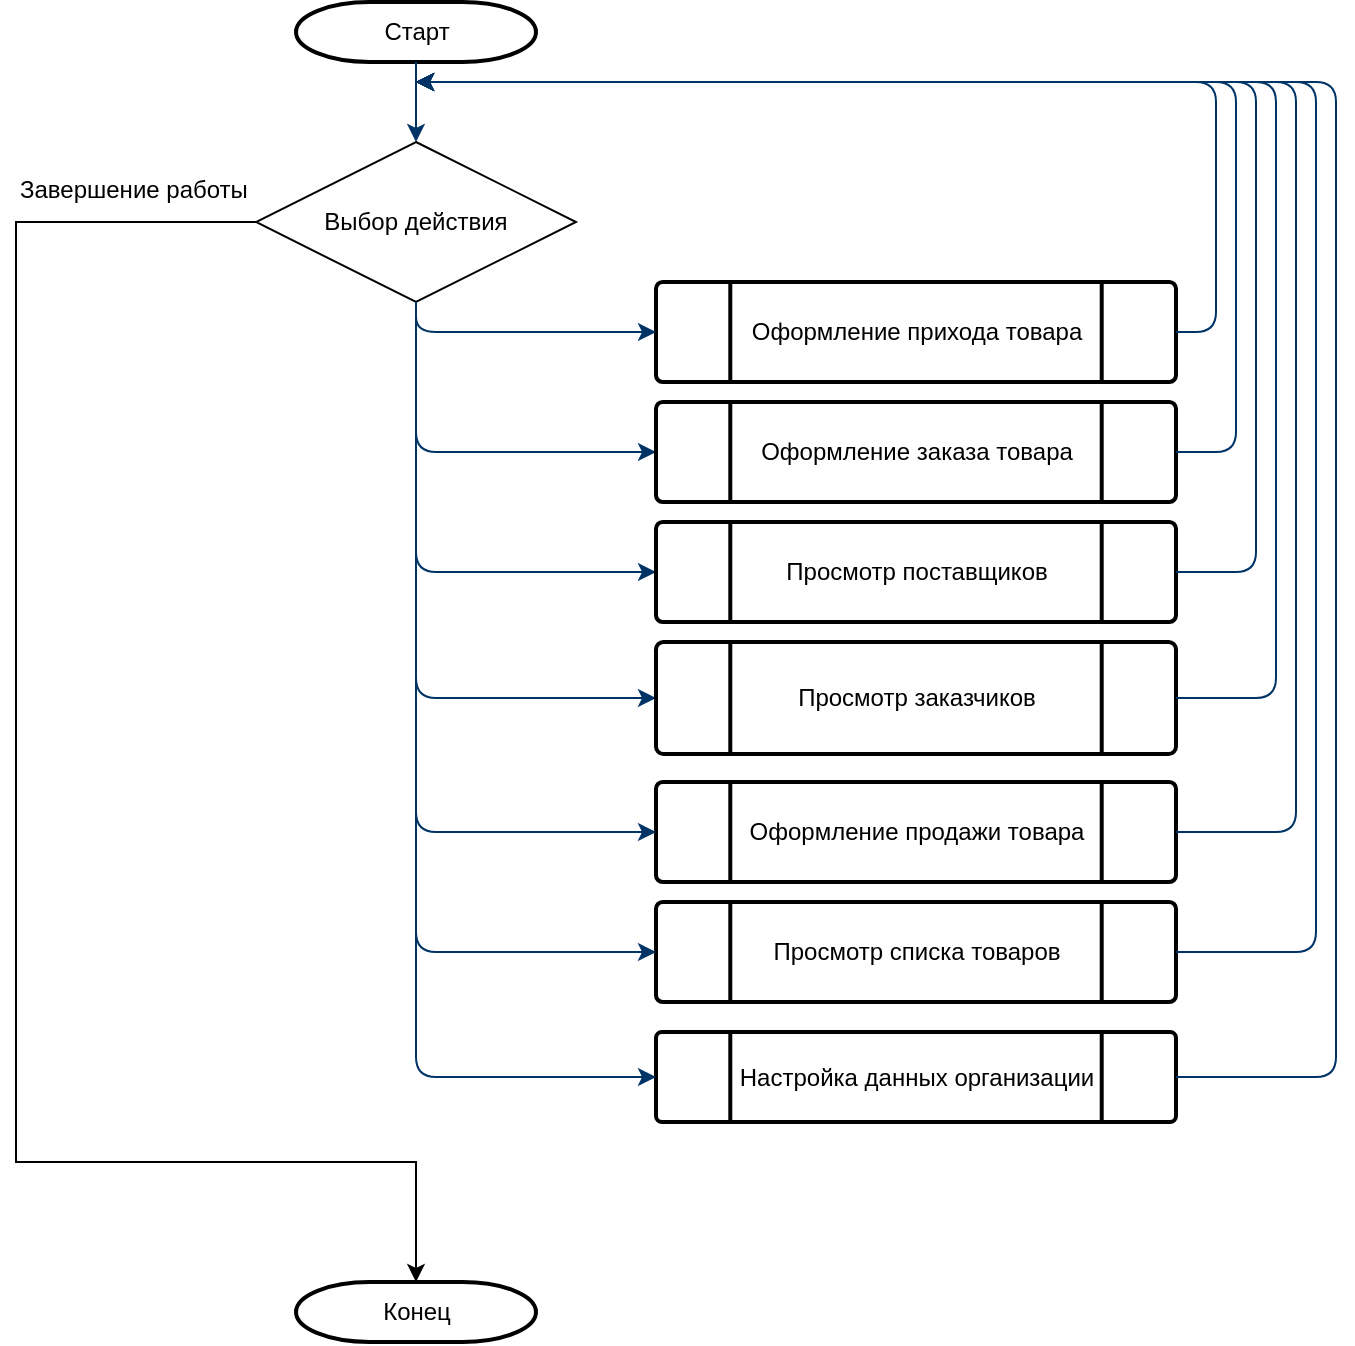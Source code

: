 <mxfile version="22.1.2" type="device">
  <diagram id="6a731a19-8d31-9384-78a2-239565b7b9f0" name="Page-1">
    <mxGraphModel dx="1178" dy="790" grid="1" gridSize="10" guides="1" tooltips="1" connect="1" arrows="1" fold="1" page="1" pageScale="1" pageWidth="1169" pageHeight="827" background="none" math="0" shadow="0">
      <root>
        <mxCell id="0" />
        <mxCell id="1" parent="0" />
        <mxCell id="2" value="Старт" style="shape=mxgraph.flowchart.terminator;strokeWidth=2;gradientColor=none;gradientDirection=north;fontStyle=0;html=1;" parent="1" vertex="1">
          <mxGeometry x="260" y="60" width="120" height="30" as="geometry" />
        </mxCell>
        <mxCell id="7" style="fontStyle=1;strokeColor=#003366;strokeWidth=1;html=1;" parent="1" source="2" edge="1">
          <mxGeometry relative="1" as="geometry">
            <mxPoint x="320" y="130" as="targetPoint" />
          </mxGeometry>
        </mxCell>
        <mxCell id="11" value="Завершение работы" style="text;fontStyle=0;html=1;strokeColor=none;gradientColor=none;fillColor=none;strokeWidth=2;" parent="1" vertex="1">
          <mxGeometry x="120" y="140" width="40" height="26" as="geometry" />
        </mxCell>
        <mxCell id="12" value="" style="edgeStyle=elbowEdgeStyle;elbow=horizontal;fontColor=#001933;fontStyle=1;strokeColor=#003366;strokeWidth=1;html=1;entryX=0;entryY=0.5;entryDx=0;entryDy=0;entryPerimeter=0;exitX=0.5;exitY=1;exitDx=0;exitDy=0;" parent="1" target="fPWqJdFwDeFb3AUVVMSi-60" edge="1" source="fPWqJdFwDeFb3AUVVMSi-57">
          <mxGeometry width="100" height="100" as="geometry">
            <mxPoint x="410" y="170" as="sourcePoint" />
            <mxPoint x="680" y="146" as="targetPoint" />
            <Array as="points">
              <mxPoint x="320" y="320" />
            </Array>
          </mxGeometry>
        </mxCell>
        <mxCell id="16" value="" style="edgeStyle=elbowEdgeStyle;elbow=horizontal;fontStyle=1;strokeColor=#003366;strokeWidth=1;html=1;entryX=0;entryY=0.5;entryDx=0;entryDy=0;entryPerimeter=0;exitX=0.5;exitY=1;exitDx=0;exitDy=0;" parent="1" target="39" edge="1" source="fPWqJdFwDeFb3AUVVMSi-57">
          <mxGeometry width="100" height="100" as="geometry">
            <mxPoint x="400" y="170" as="sourcePoint" />
            <mxPoint x="612.8" y="90" as="targetPoint" />
            <Array as="points">
              <mxPoint x="320" y="260" />
            </Array>
          </mxGeometry>
        </mxCell>
        <mxCell id="17" value="" style="edgeStyle=elbowEdgeStyle;elbow=horizontal;fontStyle=1;strokeColor=#003366;strokeWidth=1;html=1;exitX=0.5;exitY=1;exitDx=0;exitDy=0;" parent="1" source="fPWqJdFwDeFb3AUVVMSi-57" target="fPWqJdFwDeFb3AUVVMSi-59" edge="1">
          <mxGeometry width="100" height="100" as="geometry">
            <mxPoint x="659" y="70" as="sourcePoint" />
            <mxPoint x="659" y="120" as="targetPoint" />
            <Array as="points">
              <mxPoint x="320" y="290" />
            </Array>
          </mxGeometry>
        </mxCell>
        <mxCell id="18" value="Оформление прихода товара" style="shape=mxgraph.flowchart.predefined_process;strokeWidth=2;gradientColor=none;gradientDirection=north;fontStyle=0;html=1;" parent="1" vertex="1">
          <mxGeometry x="440" y="200" width="260" height="50" as="geometry" />
        </mxCell>
        <mxCell id="21" value="" style="edgeStyle=elbowEdgeStyle;elbow=horizontal;fontStyle=1;strokeColor=#003366;strokeWidth=1;html=1;exitX=1;exitY=0.5;exitDx=0;exitDy=0;exitPerimeter=0;" parent="1" source="18" edge="1">
          <mxGeometry width="100" height="100" as="geometry">
            <mxPoint x="790" y="210" as="sourcePoint" />
            <mxPoint x="320" y="100" as="targetPoint" />
            <Array as="points">
              <mxPoint x="720" y="190" />
            </Array>
          </mxGeometry>
        </mxCell>
        <mxCell id="39" value="Оформление заказа товара" style="shape=mxgraph.flowchart.predefined_process;strokeWidth=2;gradientColor=none;gradientDirection=north;fontStyle=0;html=1;" parent="1" vertex="1">
          <mxGeometry x="440" y="260" width="260" height="50" as="geometry" />
        </mxCell>
        <mxCell id="40" value="Конец" style="shape=mxgraph.flowchart.terminator;strokeWidth=2;gradientColor=none;gradientDirection=north;fontStyle=0;html=1;" parent="1" vertex="1">
          <mxGeometry x="260" y="700" width="120" height="30" as="geometry" />
        </mxCell>
        <mxCell id="52" value="" style="edgeStyle=elbowEdgeStyle;elbow=horizontal;exitX=0.5;exitY=1;fontStyle=1;strokeColor=#003366;strokeWidth=1;html=1;exitDx=0;exitDy=0;" parent="1" source="fPWqJdFwDeFb3AUVVMSi-57" target="18" edge="1">
          <mxGeometry width="100" height="100" as="geometry">
            <mxPoint x="545" y="307.29" as="sourcePoint" />
            <mxPoint x="545" y="240" as="targetPoint" />
            <Array as="points">
              <mxPoint x="320" y="225" />
            </Array>
          </mxGeometry>
        </mxCell>
        <mxCell id="fPWqJdFwDeFb3AUVVMSi-57" value="Выбор действия" style="rhombus;whiteSpace=wrap;html=1;" parent="1" vertex="1">
          <mxGeometry x="240" y="130" width="160" height="80" as="geometry" />
        </mxCell>
        <mxCell id="fPWqJdFwDeFb3AUVVMSi-58" value="Оформление продажи товара" style="shape=mxgraph.flowchart.predefined_process;strokeWidth=2;gradientColor=none;gradientDirection=north;fontStyle=0;html=1;" parent="1" vertex="1">
          <mxGeometry x="440" y="450" width="260" height="50" as="geometry" />
        </mxCell>
        <mxCell id="fPWqJdFwDeFb3AUVVMSi-59" value="Просмотр поставщиков" style="shape=mxgraph.flowchart.predefined_process;strokeWidth=2;gradientColor=none;gradientDirection=north;fontStyle=0;html=1;" parent="1" vertex="1">
          <mxGeometry x="440" y="320" width="260" height="50" as="geometry" />
        </mxCell>
        <mxCell id="fPWqJdFwDeFb3AUVVMSi-60" value="Просмотр заказчиков" style="shape=mxgraph.flowchart.predefined_process;strokeWidth=2;gradientColor=none;gradientDirection=north;fontStyle=0;html=1;" parent="1" vertex="1">
          <mxGeometry x="440" y="380" width="260" height="56" as="geometry" />
        </mxCell>
        <mxCell id="fPWqJdFwDeFb3AUVVMSi-61" value="Просмотр списка товаров" style="shape=mxgraph.flowchart.predefined_process;strokeWidth=2;gradientColor=none;gradientDirection=north;fontStyle=0;html=1;" parent="1" vertex="1">
          <mxGeometry x="440" y="510" width="260" height="50" as="geometry" />
        </mxCell>
        <mxCell id="fPWqJdFwDeFb3AUVVMSi-62" value="Настройка данных организации" style="shape=mxgraph.flowchart.predefined_process;strokeWidth=2;gradientColor=none;gradientDirection=north;fontStyle=0;html=1;" parent="1" vertex="1">
          <mxGeometry x="440" y="575" width="260" height="45" as="geometry" />
        </mxCell>
        <mxCell id="fPWqJdFwDeFb3AUVVMSi-63" value="" style="edgeStyle=elbowEdgeStyle;elbow=horizontal;fontColor=#001933;fontStyle=1;strokeColor=#003366;strokeWidth=1;html=1;entryX=0;entryY=0.5;entryDx=0;entryDy=0;entryPerimeter=0;exitX=0.5;exitY=1;exitDx=0;exitDy=0;" parent="1" source="fPWqJdFwDeFb3AUVVMSi-57" target="fPWqJdFwDeFb3AUVVMSi-58" edge="1">
          <mxGeometry width="100" height="100" as="geometry">
            <mxPoint x="420" y="180" as="sourcePoint" />
            <mxPoint x="490" y="418" as="targetPoint" />
            <Array as="points">
              <mxPoint x="320" y="330" />
            </Array>
          </mxGeometry>
        </mxCell>
        <mxCell id="fPWqJdFwDeFb3AUVVMSi-64" value="" style="edgeStyle=elbowEdgeStyle;elbow=horizontal;fontColor=#001933;fontStyle=1;strokeColor=#003366;strokeWidth=1;html=1;entryX=0;entryY=0.5;entryDx=0;entryDy=0;entryPerimeter=0;" parent="1" target="fPWqJdFwDeFb3AUVVMSi-61" edge="1">
          <mxGeometry width="100" height="100" as="geometry">
            <mxPoint x="320" y="210" as="sourcePoint" />
            <mxPoint x="490" y="485" as="targetPoint" />
            <Array as="points">
              <mxPoint x="320" y="390" />
            </Array>
          </mxGeometry>
        </mxCell>
        <mxCell id="fPWqJdFwDeFb3AUVVMSi-65" value="" style="edgeStyle=elbowEdgeStyle;elbow=horizontal;fontColor=#001933;fontStyle=1;strokeColor=#003366;strokeWidth=1;html=1;entryX=0;entryY=0.5;entryDx=0;entryDy=0;entryPerimeter=0;exitX=0.5;exitY=1;exitDx=0;exitDy=0;" parent="1" source="fPWqJdFwDeFb3AUVVMSi-57" target="fPWqJdFwDeFb3AUVVMSi-62" edge="1">
          <mxGeometry width="100" height="100" as="geometry">
            <mxPoint x="320" y="270" as="sourcePoint" />
            <mxPoint x="490" y="545" as="targetPoint" />
            <Array as="points">
              <mxPoint x="320" y="390" />
            </Array>
          </mxGeometry>
        </mxCell>
        <mxCell id="fPWqJdFwDeFb3AUVVMSi-66" value="" style="edgeStyle=elbowEdgeStyle;elbow=horizontal;fontStyle=1;strokeColor=#003366;strokeWidth=1;html=1;exitX=1;exitY=0.5;exitDx=0;exitDy=0;exitPerimeter=0;" parent="1" source="39" edge="1">
          <mxGeometry width="100" height="100" as="geometry">
            <mxPoint x="680" y="235" as="sourcePoint" />
            <mxPoint x="320" y="100" as="targetPoint" />
            <Array as="points">
              <mxPoint x="730" y="200" />
            </Array>
          </mxGeometry>
        </mxCell>
        <mxCell id="fPWqJdFwDeFb3AUVVMSi-67" value="" style="edgeStyle=elbowEdgeStyle;elbow=horizontal;fontStyle=1;strokeColor=#003366;strokeWidth=1;html=1;exitX=1;exitY=0.5;exitDx=0;exitDy=0;exitPerimeter=0;" parent="1" source="fPWqJdFwDeFb3AUVVMSi-59" edge="1">
          <mxGeometry width="100" height="100" as="geometry">
            <mxPoint x="680" y="295" as="sourcePoint" />
            <mxPoint x="320" y="100" as="targetPoint" />
            <Array as="points">
              <mxPoint x="740" y="210" />
            </Array>
          </mxGeometry>
        </mxCell>
        <mxCell id="fPWqJdFwDeFb3AUVVMSi-68" value="" style="edgeStyle=elbowEdgeStyle;elbow=horizontal;fontStyle=1;strokeColor=#003366;strokeWidth=1;html=1;exitX=1;exitY=0.5;exitDx=0;exitDy=0;exitPerimeter=0;" parent="1" source="fPWqJdFwDeFb3AUVVMSi-60" edge="1">
          <mxGeometry width="100" height="100" as="geometry">
            <mxPoint x="680" y="355" as="sourcePoint" />
            <mxPoint x="320" y="100" as="targetPoint" />
            <Array as="points">
              <mxPoint x="750" y="220" />
            </Array>
          </mxGeometry>
        </mxCell>
        <mxCell id="fPWqJdFwDeFb3AUVVMSi-69" value="" style="edgeStyle=elbowEdgeStyle;elbow=horizontal;fontStyle=1;strokeColor=#003366;strokeWidth=1;html=1;exitX=1;exitY=0.5;exitDx=0;exitDy=0;exitPerimeter=0;" parent="1" source="fPWqJdFwDeFb3AUVVMSi-58" edge="1">
          <mxGeometry width="100" height="100" as="geometry">
            <mxPoint x="680" y="418" as="sourcePoint" />
            <mxPoint x="320" y="100" as="targetPoint" />
            <Array as="points">
              <mxPoint x="760" y="230" />
            </Array>
          </mxGeometry>
        </mxCell>
        <mxCell id="fPWqJdFwDeFb3AUVVMSi-70" value="" style="edgeStyle=elbowEdgeStyle;elbow=horizontal;fontStyle=1;strokeColor=#003366;strokeWidth=1;html=1;exitX=1;exitY=0.5;exitDx=0;exitDy=0;exitPerimeter=0;" parent="1" source="fPWqJdFwDeFb3AUVVMSi-61" edge="1">
          <mxGeometry width="100" height="100" as="geometry">
            <mxPoint x="680" y="485" as="sourcePoint" />
            <mxPoint x="320" y="100" as="targetPoint" />
            <Array as="points">
              <mxPoint x="770" y="240" />
            </Array>
          </mxGeometry>
        </mxCell>
        <mxCell id="fPWqJdFwDeFb3AUVVMSi-71" value="" style="edgeStyle=elbowEdgeStyle;elbow=horizontal;fontStyle=1;strokeColor=#003366;strokeWidth=1;html=1;exitX=1;exitY=0.5;exitDx=0;exitDy=0;exitPerimeter=0;" parent="1" source="fPWqJdFwDeFb3AUVVMSi-62" edge="1">
          <mxGeometry width="100" height="100" as="geometry">
            <mxPoint x="680" y="545" as="sourcePoint" />
            <mxPoint x="320" y="100" as="targetPoint" />
            <Array as="points">
              <mxPoint x="780" y="250" />
            </Array>
          </mxGeometry>
        </mxCell>
        <mxCell id="1T49PvocgnERuHmG3-2I-52" value="" style="endArrow=classic;html=1;rounded=0;entryX=0.5;entryY=0;entryDx=0;entryDy=0;entryPerimeter=0;exitX=0;exitY=0.5;exitDx=0;exitDy=0;" edge="1" parent="1" source="fPWqJdFwDeFb3AUVVMSi-57" target="40">
          <mxGeometry width="50" height="50" relative="1" as="geometry">
            <mxPoint x="560" y="430" as="sourcePoint" />
            <mxPoint x="610" y="380" as="targetPoint" />
            <Array as="points">
              <mxPoint x="120" y="170" />
              <mxPoint x="120" y="640" />
              <mxPoint x="320" y="640" />
            </Array>
          </mxGeometry>
        </mxCell>
      </root>
    </mxGraphModel>
  </diagram>
</mxfile>
